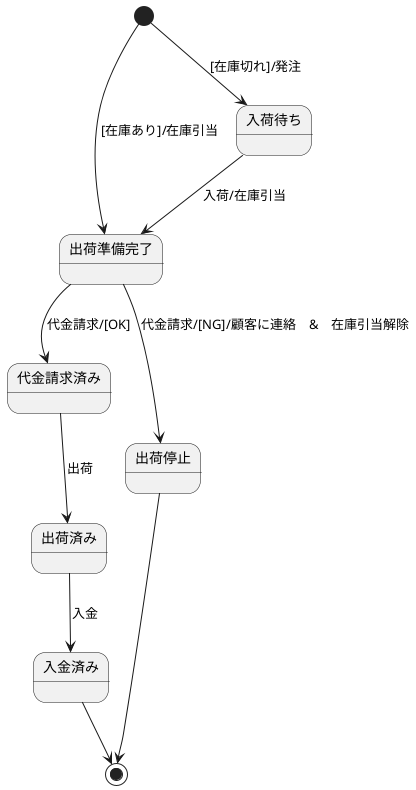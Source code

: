 @startuml

[*] --> 出荷準備完了 : [在庫あり]/在庫引当

[*] --> 入荷待ち : [在庫切れ]/発注
入荷待ち --> 出荷準備完了 : 入荷/在庫引当

出荷準備完了 --> 代金請求済み : 代金請求/[OK]
出荷準備完了 --> 出荷停止 : 代金請求/[NG]/顧客に連絡　&　在庫引当解除

代金請求済み --> 出荷済み : 出荷

出荷済み --> 入金済み : 入金

入金済み --> [*]
出荷停止 --> [*]

@enduml
